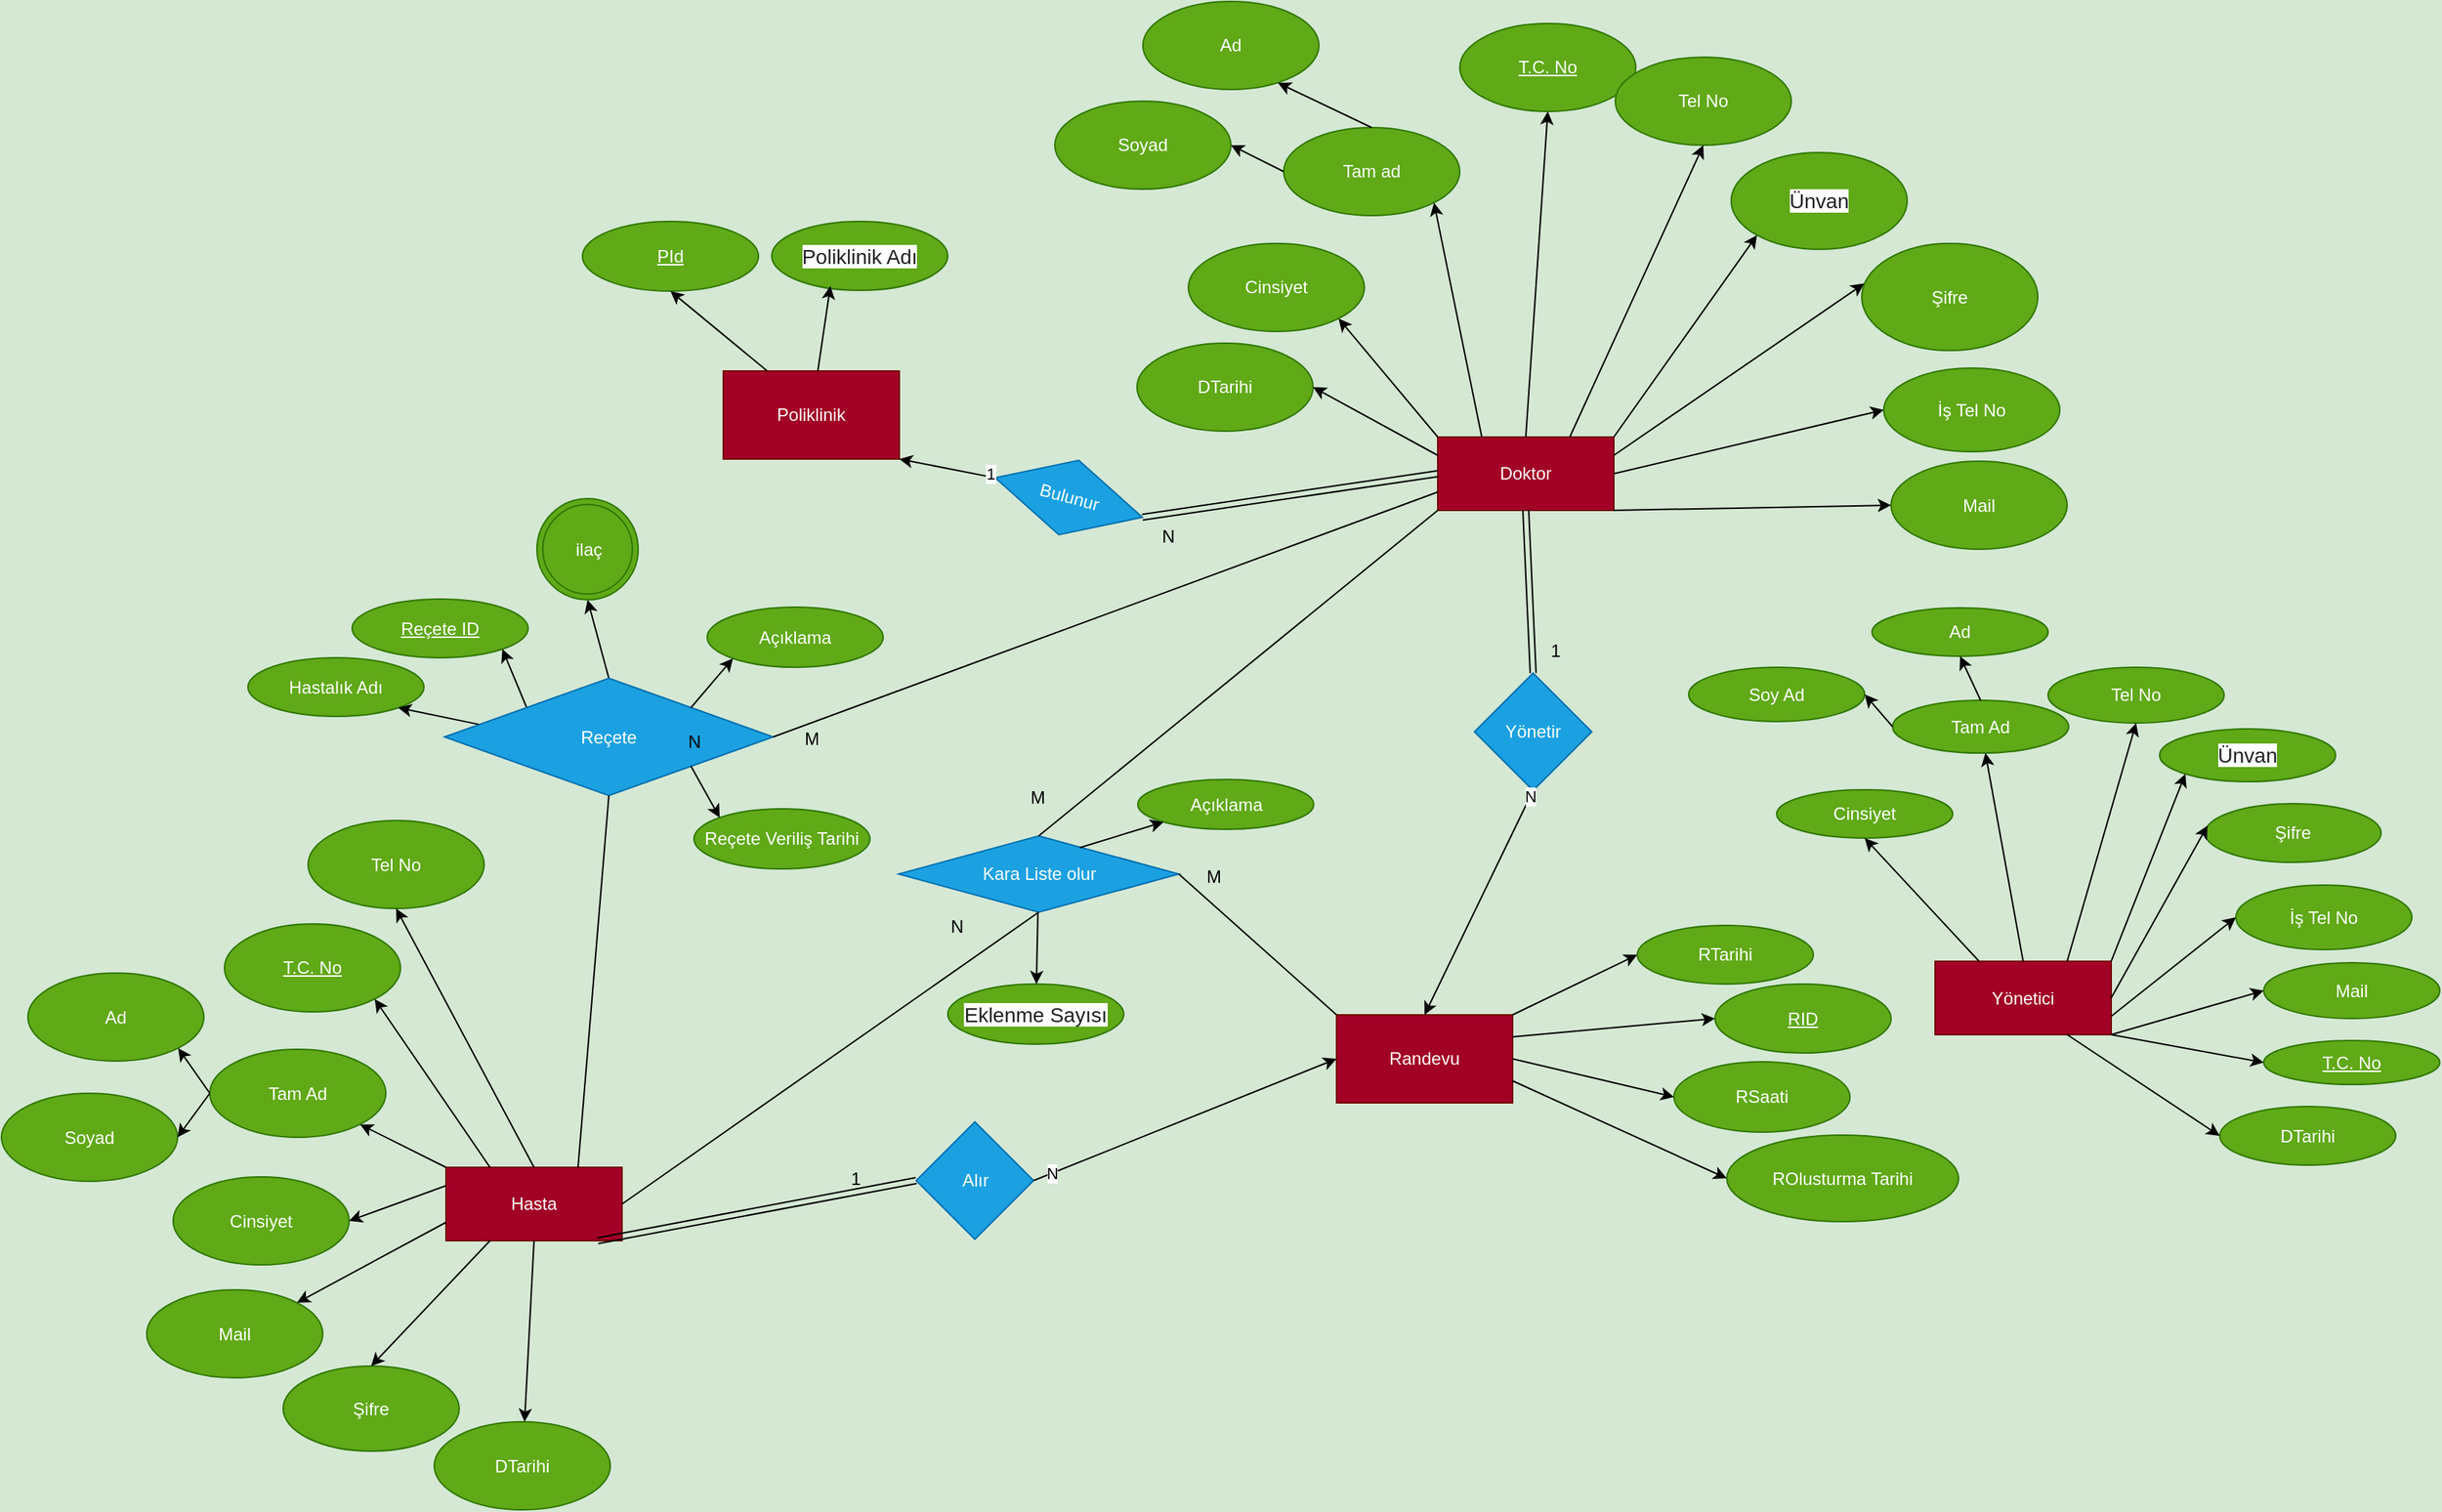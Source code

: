 <mxfile version="18.0.7" type="device"><diagram id="U4xsJYYV_HSaUocWrKOI" name="Page-1"><mxGraphModel dx="3667" dy="2385" grid="0" gridSize="10" guides="1" tooltips="1" connect="1" arrows="1" fold="1" page="1" pageScale="1" pageWidth="827" pageHeight="1169" background="#D5E8D4" math="0" shadow="0"><root><mxCell id="0"/><mxCell id="1" parent="0"/><mxCell id="N-bYq4StDZjQDU5pbpsy-1" value="Hasta" style="rounded=0;whiteSpace=wrap;html=1;fillColor=#a20025;fontColor=#ffffff;strokeColor=#6F0000;rotation=0;" parent="1" vertex="1"><mxGeometry x="49" y="245" width="120" height="50" as="geometry"/></mxCell><mxCell id="N-bYq4StDZjQDU5pbpsy-5" value="&lt;u&gt;T.C. No&lt;/u&gt;" style="ellipse;whiteSpace=wrap;html=1;rounded=0;fillColor=#60a917;fontColor=#ffffff;strokeColor=#2D7600;" parent="1" vertex="1"><mxGeometry x="-102" y="79" width="120" height="60" as="geometry"/></mxCell><mxCell id="N-bYq4StDZjQDU5pbpsy-7" value="Tam Ad" style="ellipse;whiteSpace=wrap;html=1;rounded=0;fillColor=#60a917;fontColor=#ffffff;strokeColor=#2D7600;" parent="1" vertex="1"><mxGeometry x="-112" y="164.5" width="120" height="60" as="geometry"/></mxCell><mxCell id="N-bYq4StDZjQDU5pbpsy-9" value="Soyad" style="ellipse;whiteSpace=wrap;html=1;rounded=0;fillColor=#60a917;fontColor=#ffffff;strokeColor=#2D7600;" parent="1" vertex="1"><mxGeometry x="-254" y="194.5" width="120" height="60" as="geometry"/></mxCell><mxCell id="N-bYq4StDZjQDU5pbpsy-11" value="Ad" style="ellipse;whiteSpace=wrap;html=1;rounded=0;fillColor=#60a917;fontColor=#ffffff;strokeColor=#2D7600;" parent="1" vertex="1"><mxGeometry x="-236" y="112.5" width="120" height="60" as="geometry"/></mxCell><mxCell id="N-bYq4StDZjQDU5pbpsy-14" value="Tel No" style="ellipse;whiteSpace=wrap;html=1;rounded=0;fillColor=#60a917;fontColor=#ffffff;strokeColor=#2D7600;" parent="1" vertex="1"><mxGeometry x="-45" y="8.5" width="120" height="60" as="geometry"/></mxCell><mxCell id="N-bYq4StDZjQDU5pbpsy-16" value="Cinsiyet" style="ellipse;whiteSpace=wrap;html=1;rounded=0;fillColor=#60a917;fontColor=#ffffff;strokeColor=#2D7600;" parent="1" vertex="1"><mxGeometry x="-137" y="251.5" width="120" height="60" as="geometry"/></mxCell><mxCell id="N-bYq4StDZjQDU5pbpsy-18" value="Mail" style="ellipse;whiteSpace=wrap;html=1;rounded=0;fillColor=#60a917;fontColor=#ffffff;strokeColor=#2D7600;" parent="1" vertex="1"><mxGeometry x="-155" y="328.5" width="120" height="60" as="geometry"/></mxCell><mxCell id="N-bYq4StDZjQDU5pbpsy-20" value="DTarihi" style="ellipse;whiteSpace=wrap;html=1;rounded=0;fillColor=#60a917;fontColor=#ffffff;strokeColor=#2D7600;" parent="1" vertex="1"><mxGeometry x="41" y="418.5" width="120" height="60" as="geometry"/></mxCell><mxCell id="N-bYq4StDZjQDU5pbpsy-28" value="Doktor" style="rounded=0;whiteSpace=wrap;html=1;fillColor=#a20025;fontColor=#ffffff;strokeColor=#6F0000;" parent="1" vertex="1"><mxGeometry x="725" y="-253" width="120" height="50" as="geometry"/></mxCell><mxCell id="N-bYq4StDZjQDU5pbpsy-29" value="&lt;u&gt;T.C. No&lt;br&gt;&lt;/u&gt;" style="ellipse;whiteSpace=wrap;html=1;rounded=0;fillColor=#60a917;fontColor=#ffffff;strokeColor=#2D7600;" parent="1" vertex="1"><mxGeometry x="740" y="-535" width="120" height="60" as="geometry"/></mxCell><mxCell id="N-bYq4StDZjQDU5pbpsy-32" value="Tam ad" style="ellipse;whiteSpace=wrap;html=1;rounded=0;fillColor=#60a917;fontColor=#ffffff;strokeColor=#2D7600;" parent="1" vertex="1"><mxGeometry x="620" y="-464" width="120" height="60" as="geometry"/></mxCell><mxCell id="N-bYq4StDZjQDU5pbpsy-33" value="Soyad" style="ellipse;whiteSpace=wrap;html=1;rounded=0;fillColor=#60a917;fontColor=#ffffff;strokeColor=#2D7600;" parent="1" vertex="1"><mxGeometry x="464" y="-482" width="120" height="60" as="geometry"/></mxCell><mxCell id="N-bYq4StDZjQDU5pbpsy-34" value="Ad" style="ellipse;whiteSpace=wrap;html=1;rounded=0;fillColor=#60a917;fontColor=#ffffff;strokeColor=#2D7600;" parent="1" vertex="1"><mxGeometry x="524" y="-550" width="120" height="60" as="geometry"/></mxCell><mxCell id="N-bYq4StDZjQDU5pbpsy-35" value="Tel No" style="ellipse;whiteSpace=wrap;html=1;rounded=0;fillColor=#60a917;fontColor=#ffffff;strokeColor=#2D7600;" parent="1" vertex="1"><mxGeometry x="846" y="-512" width="120" height="60" as="geometry"/></mxCell><mxCell id="N-bYq4StDZjQDU5pbpsy-36" value="Cinsiyet" style="ellipse;whiteSpace=wrap;html=1;rounded=0;fillColor=#60a917;fontColor=#ffffff;strokeColor=#2D7600;" parent="1" vertex="1"><mxGeometry x="555" y="-385" width="120" height="60" as="geometry"/></mxCell><mxCell id="N-bYq4StDZjQDU5pbpsy-37" value="Mail" style="ellipse;whiteSpace=wrap;html=1;rounded=0;fillColor=#60a917;fontColor=#ffffff;strokeColor=#2D7600;" parent="1" vertex="1"><mxGeometry x="1034" y="-236.5" width="120" height="60" as="geometry"/></mxCell><mxCell id="N-bYq4StDZjQDU5pbpsy-38" value="DTarihi" style="ellipse;whiteSpace=wrap;html=1;rounded=0;fillColor=#60a917;fontColor=#ffffff;strokeColor=#2D7600;" parent="1" vertex="1"><mxGeometry x="520" y="-317" width="120" height="60" as="geometry"/></mxCell><mxCell id="N-bYq4StDZjQDU5pbpsy-73" value="&lt;font color=&quot;#202124&quot; face=&quot;arial, sans-serif&quot;&gt;&lt;span style=&quot;font-size: 14px ; background-color: rgb(255 , 255 , 255)&quot;&gt;Ünvan&lt;/span&gt;&lt;/font&gt;" style="ellipse;whiteSpace=wrap;html=1;fillColor=#60a917;fontColor=#ffffff;strokeColor=#2D7600;" parent="1" vertex="1"><mxGeometry x="925" y="-447" width="120" height="66" as="geometry"/></mxCell><mxCell id="N-bYq4StDZjQDU5pbpsy-74" value="" style="endArrow=classic;html=1;rounded=0;exitX=1;exitY=0;exitDx=0;exitDy=0;entryX=0;entryY=1;entryDx=0;entryDy=0;" parent="1" source="N-bYq4StDZjQDU5pbpsy-28" target="N-bYq4StDZjQDU5pbpsy-73" edge="1"><mxGeometry width="50" height="50" relative="1" as="geometry"><mxPoint x="544" y="-167" as="sourcePoint"/><mxPoint x="594" y="-217" as="targetPoint"/></mxGeometry></mxCell><mxCell id="N-bYq4StDZjQDU5pbpsy-75" value="Şifre" style="ellipse;whiteSpace=wrap;html=1;fillColor=#60a917;fontColor=#ffffff;strokeColor=#2D7600;" parent="1" vertex="1"><mxGeometry x="-62" y="380.5" width="120" height="58" as="geometry"/></mxCell><mxCell id="N-bYq4StDZjQDU5pbpsy-77" value="Şifre" style="ellipse;whiteSpace=wrap;html=1;fillColor=#60a917;fontColor=#ffffff;strokeColor=#2D7600;" parent="1" vertex="1"><mxGeometry x="1014" y="-385" width="120" height="73" as="geometry"/></mxCell><mxCell id="N-bYq4StDZjQDU5pbpsy-78" value="" style="endArrow=classic;html=1;rounded=0;exitX=1;exitY=0.25;exitDx=0;exitDy=0;entryX=0.014;entryY=0.374;entryDx=0;entryDy=0;entryPerimeter=0;" parent="1" source="N-bYq4StDZjQDU5pbpsy-28" target="N-bYq4StDZjQDU5pbpsy-77" edge="1"><mxGeometry width="50" height="50" relative="1" as="geometry"><mxPoint x="321" y="-25" as="sourcePoint"/><mxPoint x="371" y="-75" as="targetPoint"/></mxGeometry></mxCell><mxCell id="N-bYq4StDZjQDU5pbpsy-106" value="Yönetici" style="rounded=0;whiteSpace=wrap;html=1;fillColor=#a20025;fontColor=#ffffff;strokeColor=#6F0000;" parent="1" vertex="1"><mxGeometry x="1064" y="104.5" width="120" height="50" as="geometry"/></mxCell><mxCell id="N-bYq4StDZjQDU5pbpsy-107" value="&lt;u&gt;T.C. No&lt;/u&gt;" style="ellipse;whiteSpace=wrap;html=1;rounded=0;fillColor=#60a917;fontColor=#ffffff;strokeColor=#2D7600;" parent="1" vertex="1"><mxGeometry x="1288" y="158.5" width="120" height="30" as="geometry"/></mxCell><mxCell id="N-bYq4StDZjQDU5pbpsy-110" value="Tam Ad" style="ellipse;whiteSpace=wrap;html=1;rounded=0;fillColor=#60a917;fontColor=#ffffff;strokeColor=#2D7600;" parent="1" vertex="1"><mxGeometry x="1035" y="-73.5" width="120" height="36" as="geometry"/></mxCell><mxCell id="N-bYq4StDZjQDU5pbpsy-111" value="Soy Ad" style="ellipse;whiteSpace=wrap;html=1;rounded=0;fillColor=#60a917;fontColor=#ffffff;strokeColor=#2D7600;" parent="1" vertex="1"><mxGeometry x="896" y="-96" width="120" height="37" as="geometry"/></mxCell><mxCell id="N-bYq4StDZjQDU5pbpsy-112" value="Ad" style="ellipse;whiteSpace=wrap;html=1;rounded=0;fillColor=#60a917;fontColor=#ffffff;strokeColor=#2D7600;" parent="1" vertex="1"><mxGeometry x="1021" y="-136.5" width="120" height="33" as="geometry"/></mxCell><mxCell id="N-bYq4StDZjQDU5pbpsy-113" value="Tel No" style="ellipse;whiteSpace=wrap;html=1;rounded=0;fillColor=#60a917;fontColor=#ffffff;strokeColor=#2D7600;" parent="1" vertex="1"><mxGeometry x="1141" y="-96" width="120" height="38" as="geometry"/></mxCell><mxCell id="N-bYq4StDZjQDU5pbpsy-114" value="Cinsiyet" style="ellipse;whiteSpace=wrap;html=1;rounded=0;fillColor=#60a917;fontColor=#ffffff;strokeColor=#2D7600;" parent="1" vertex="1"><mxGeometry x="956" y="-12.5" width="120" height="33" as="geometry"/></mxCell><mxCell id="N-bYq4StDZjQDU5pbpsy-115" value="Mail" style="ellipse;whiteSpace=wrap;html=1;rounded=0;fillColor=#60a917;fontColor=#ffffff;strokeColor=#2D7600;" parent="1" vertex="1"><mxGeometry x="1288" y="105.5" width="120" height="38" as="geometry"/></mxCell><mxCell id="N-bYq4StDZjQDU5pbpsy-116" value="DTarihi" style="ellipse;whiteSpace=wrap;html=1;rounded=0;fillColor=#60a917;fontColor=#ffffff;strokeColor=#2D7600;" parent="1" vertex="1"><mxGeometry x="1258" y="203.5" width="120" height="40" as="geometry"/></mxCell><mxCell id="N-bYq4StDZjQDU5pbpsy-117" value="&lt;span style=&quot;color: rgb(32 , 33 , 36) ; font-family: &amp;#34;arial&amp;#34; , sans-serif ; font-size: 14px ; background-color: rgb(255 , 255 , 255)&quot;&gt;Ünvan&lt;/span&gt;" style="ellipse;whiteSpace=wrap;html=1;fillColor=#60a917;fontColor=#ffffff;strokeColor=#2D7600;" parent="1" vertex="1"><mxGeometry x="1217" y="-54" width="120" height="36" as="geometry"/></mxCell><mxCell id="N-bYq4StDZjQDU5pbpsy-118" value="" style="endArrow=classic;html=1;rounded=0;exitX=1;exitY=0;exitDx=0;exitDy=0;entryX=0;entryY=1;entryDx=0;entryDy=0;" parent="1" source="N-bYq4StDZjQDU5pbpsy-106" target="N-bYq4StDZjQDU5pbpsy-117" edge="1"><mxGeometry width="50" height="50" relative="1" as="geometry"><mxPoint x="899" y="174.5" as="sourcePoint"/><mxPoint x="949" y="124.5" as="targetPoint"/></mxGeometry></mxCell><mxCell id="N-bYq4StDZjQDU5pbpsy-119" value="Şifre" style="ellipse;whiteSpace=wrap;html=1;fillColor=#60a917;fontColor=#ffffff;strokeColor=#2D7600;" parent="1" vertex="1"><mxGeometry x="1248" y="-3" width="120" height="40" as="geometry"/></mxCell><mxCell id="N-bYq4StDZjQDU5pbpsy-120" value="" style="endArrow=classic;html=1;rounded=0;exitX=1;exitY=0.5;exitDx=0;exitDy=0;entryX=0.014;entryY=0.374;entryDx=0;entryDy=0;entryPerimeter=0;" parent="1" source="N-bYq4StDZjQDU5pbpsy-106" target="N-bYq4StDZjQDU5pbpsy-119" edge="1"><mxGeometry width="50" height="50" relative="1" as="geometry"><mxPoint x="676" y="316.5" as="sourcePoint"/><mxPoint x="726" y="266.5" as="targetPoint"/></mxGeometry></mxCell><mxCell id="N-bYq4StDZjQDU5pbpsy-124" value="İş Tel No" style="ellipse;whiteSpace=wrap;html=1;fillColor=#60a917;fontColor=#ffffff;strokeColor=#2D7600;" parent="1" vertex="1"><mxGeometry x="1269" y="52.5" width="120" height="44" as="geometry"/></mxCell><mxCell id="N-bYq4StDZjQDU5pbpsy-125" value="" style="endArrow=classic;html=1;rounded=0;entryX=0;entryY=0.5;entryDx=0;entryDy=0;exitX=1;exitY=0.75;exitDx=0;exitDy=0;" parent="1" source="N-bYq4StDZjQDU5pbpsy-106" target="N-bYq4StDZjQDU5pbpsy-124" edge="1"><mxGeometry width="50" height="50" relative="1" as="geometry"><mxPoint x="1192" y="138.5" as="sourcePoint"/><mxPoint x="1576" y="198.5" as="targetPoint"/></mxGeometry></mxCell><mxCell id="N-bYq4StDZjQDU5pbpsy-126" value="İş Tel No" style="ellipse;whiteSpace=wrap;html=1;fillColor=#60a917;fontColor=#ffffff;strokeColor=#2D7600;" parent="1" vertex="1"><mxGeometry x="1029" y="-300" width="120" height="57" as="geometry"/></mxCell><mxCell id="N-bYq4StDZjQDU5pbpsy-127" value="" style="endArrow=classic;html=1;rounded=0;exitX=1;exitY=0.5;exitDx=0;exitDy=0;entryX=0;entryY=0.5;entryDx=0;entryDy=0;" parent="1" source="N-bYq4StDZjQDU5pbpsy-28" target="N-bYq4StDZjQDU5pbpsy-126" edge="1"><mxGeometry width="50" height="50" relative="1" as="geometry"><mxPoint x="853" y="-198" as="sourcePoint"/><mxPoint x="1233" y="-138" as="targetPoint"/></mxGeometry></mxCell><mxCell id="N-bYq4StDZjQDU5pbpsy-129" value="&lt;u&gt;Reçete ID&lt;/u&gt;" style="ellipse;whiteSpace=wrap;html=1;rounded=0;fillColor=#60a917;fontColor=#ffffff;strokeColor=#2D7600;" parent="1" vertex="1"><mxGeometry x="-15" y="-142.5" width="120" height="40" as="geometry"/></mxCell><mxCell id="N-bYq4StDZjQDU5pbpsy-131" value="Hastalık Adı" style="ellipse;whiteSpace=wrap;html=1;rounded=0;fillColor=#60a917;fontColor=#ffffff;strokeColor=#2D7600;" parent="1" vertex="1"><mxGeometry x="-86" y="-102.5" width="120" height="40" as="geometry"/></mxCell><mxCell id="N-bYq4StDZjQDU5pbpsy-135" value="Açıklama" style="ellipse;whiteSpace=wrap;html=1;rounded=0;fillColor=#60a917;fontColor=#ffffff;strokeColor=#2D7600;" parent="1" vertex="1"><mxGeometry x="227" y="-137" width="120" height="41" as="geometry"/></mxCell><mxCell id="N-bYq4StDZjQDU5pbpsy-143" value="&lt;span style=&quot;color: rgb(32 , 33 , 36) ; font-family: &amp;#34;arial&amp;#34; , sans-serif ; font-size: 14px ; background-color: rgb(255 , 255 , 255)&quot;&gt;Eklenme Sayısı&lt;/span&gt;" style="ellipse;whiteSpace=wrap;html=1;rounded=0;fillColor=#60a917;fontColor=#ffffff;strokeColor=#2D7600;" parent="1" vertex="1"><mxGeometry x="391" y="120" width="120" height="41" as="geometry"/></mxCell><mxCell id="N-bYq4StDZjQDU5pbpsy-145" value="Açıklama" style="ellipse;whiteSpace=wrap;html=1;rounded=0;fillColor=#60a917;fontColor=#ffffff;strokeColor=#2D7600;" parent="1" vertex="1"><mxGeometry x="520.5" y="-19.5" width="120" height="34" as="geometry"/></mxCell><mxCell id="N-bYq4StDZjQDU5pbpsy-150" value="Poliklinik" style="rounded=0;whiteSpace=wrap;html=1;fillColor=#a20025;fontColor=#ffffff;strokeColor=#6F0000;" parent="1" vertex="1"><mxGeometry x="238" y="-298" width="120" height="60" as="geometry"/></mxCell><mxCell id="N-bYq4StDZjQDU5pbpsy-151" value="&lt;u&gt;PId&lt;/u&gt;" style="ellipse;whiteSpace=wrap;html=1;rounded=0;fillColor=#60a917;fontColor=#ffffff;strokeColor=#2D7600;" parent="1" vertex="1"><mxGeometry x="142" y="-400" width="120" height="47.5" as="geometry"/></mxCell><mxCell id="N-bYq4StDZjQDU5pbpsy-163" value="Randevu" style="rounded=0;whiteSpace=wrap;html=1;fillColor=#a20025;fontColor=#ffffff;strokeColor=#6F0000;" parent="1" vertex="1"><mxGeometry x="656" y="141" width="120" height="60" as="geometry"/></mxCell><mxCell id="N-bYq4StDZjQDU5pbpsy-164" value="&lt;u&gt;RID&lt;/u&gt;" style="ellipse;whiteSpace=wrap;html=1;rounded=0;fillColor=#60a917;fontColor=#ffffff;strokeColor=#2D7600;" parent="1" vertex="1"><mxGeometry x="914" y="120" width="120" height="47" as="geometry"/></mxCell><mxCell id="N-bYq4StDZjQDU5pbpsy-165" value="RTarihi" style="ellipse;whiteSpace=wrap;html=1;rounded=0;fillColor=#60a917;fontColor=#ffffff;strokeColor=#2D7600;" parent="1" vertex="1"><mxGeometry x="861" y="80" width="120" height="40" as="geometry"/></mxCell><mxCell id="N-bYq4StDZjQDU5pbpsy-166" value="ROlusturma Tarihi" style="ellipse;whiteSpace=wrap;html=1;rounded=0;fillColor=#60a917;fontColor=#ffffff;strokeColor=#2D7600;" parent="1" vertex="1"><mxGeometry x="922" y="223" width="158" height="59" as="geometry"/></mxCell><mxCell id="N-bYq4StDZjQDU5pbpsy-167" value="RSaati" style="ellipse;whiteSpace=wrap;html=1;rounded=0;fillColor=#60a917;fontColor=#ffffff;strokeColor=#2D7600;" parent="1" vertex="1"><mxGeometry x="886" y="173" width="120" height="48" as="geometry"/></mxCell><mxCell id="yhBdU53vP43NoqQNK5W7-21" value="Alır" style="rhombus;whiteSpace=wrap;html=1;fontFamily=Helvetica;fillColor=#1ba1e2;fontColor=#ffffff;strokeColor=#006EAF;" parent="1" vertex="1"><mxGeometry x="369.5" y="214" width="80" height="80" as="geometry"/></mxCell><mxCell id="yhBdU53vP43NoqQNK5W7-22" value="" style="endArrow=classic;html=1;rounded=0;fontFamily=Helvetica;exitX=1;exitY=0.5;exitDx=0;exitDy=0;entryX=0;entryY=0.5;entryDx=0;entryDy=0;" parent="1" source="yhBdU53vP43NoqQNK5W7-21" target="N-bYq4StDZjQDU5pbpsy-163" edge="1"><mxGeometry width="50" height="50" relative="1" as="geometry"><mxPoint x="313" y="1157" as="sourcePoint"/><mxPoint x="672" y="1113" as="targetPoint"/><Array as="points"/></mxGeometry></mxCell><mxCell id="2VNc77h_HO4o5CtxfDz0-34" value="N" style="edgeLabel;html=1;align=center;verticalAlign=middle;resizable=0;points=[];" parent="yhBdU53vP43NoqQNK5W7-22" vertex="1" connectable="0"><mxGeometry x="-0.885" relative="1" as="geometry"><mxPoint as="offset"/></mxGeometry></mxCell><mxCell id="yhBdU53vP43NoqQNK5W7-47" value="Yönetir" style="rhombus;whiteSpace=wrap;html=1;rounded=0;sketch=0;fillColor=#1ba1e2;fontColor=#ffffff;strokeColor=#006EAF;" parent="1" vertex="1"><mxGeometry x="750" y="-92" width="80" height="80" as="geometry"/></mxCell><mxCell id="yhBdU53vP43NoqQNK5W7-48" value="" style="endArrow=classic;html=1;rounded=1;sketch=0;curved=0;exitX=0.5;exitY=1;exitDx=0;exitDy=0;entryX=0.5;entryY=0;entryDx=0;entryDy=0;" parent="1" source="yhBdU53vP43NoqQNK5W7-47" target="N-bYq4StDZjQDU5pbpsy-163" edge="1"><mxGeometry width="50" height="50" relative="1" as="geometry"><mxPoint x="680" y="570" as="sourcePoint"/><mxPoint x="1336" y="1402" as="targetPoint"/><Array as="points"/></mxGeometry></mxCell><mxCell id="2VNc77h_HO4o5CtxfDz0-47" value="N" style="edgeLabel;html=1;align=center;verticalAlign=middle;resizable=0;points=[];" parent="yhBdU53vP43NoqQNK5W7-48" vertex="1" connectable="0"><mxGeometry x="-0.949" relative="1" as="geometry"><mxPoint as="offset"/></mxGeometry></mxCell><mxCell id="8f2_bvNsIJKHBU1RSMUt-1" value="" style="endArrow=classic;html=1;rounded=0;exitX=0.75;exitY=0;exitDx=0;exitDy=0;entryX=0.5;entryY=1;entryDx=0;entryDy=0;" parent="1" source="N-bYq4StDZjQDU5pbpsy-28" target="N-bYq4StDZjQDU5pbpsy-35" edge="1"><mxGeometry width="50" height="50" relative="1" as="geometry"><mxPoint x="545" y="-244" as="sourcePoint"/><mxPoint x="595" y="-294" as="targetPoint"/></mxGeometry></mxCell><mxCell id="8f2_bvNsIJKHBU1RSMUt-2" value="" style="endArrow=classic;html=1;rounded=0;entryX=0.5;entryY=1;entryDx=0;entryDy=0;exitX=0.5;exitY=0;exitDx=0;exitDy=0;" parent="1" source="N-bYq4StDZjQDU5pbpsy-28" target="N-bYq4StDZjQDU5pbpsy-29" edge="1"><mxGeometry width="50" height="50" relative="1" as="geometry"><mxPoint x="545" y="-244" as="sourcePoint"/><mxPoint x="595" y="-294" as="targetPoint"/></mxGeometry></mxCell><mxCell id="8f2_bvNsIJKHBU1RSMUt-3" value="" style="endArrow=classic;html=1;rounded=0;entryX=1;entryY=1;entryDx=0;entryDy=0;exitX=0.25;exitY=0;exitDx=0;exitDy=0;" parent="1" source="N-bYq4StDZjQDU5pbpsy-28" target="N-bYq4StDZjQDU5pbpsy-32" edge="1"><mxGeometry width="50" height="50" relative="1" as="geometry"><mxPoint x="545" y="-244" as="sourcePoint"/><mxPoint x="595" y="-294" as="targetPoint"/></mxGeometry></mxCell><mxCell id="8f2_bvNsIJKHBU1RSMUt-4" value="" style="endArrow=classic;html=1;rounded=0;entryX=0.767;entryY=0.925;entryDx=0;entryDy=0;entryPerimeter=0;exitX=0.5;exitY=0;exitDx=0;exitDy=0;" parent="1" source="N-bYq4StDZjQDU5pbpsy-32" target="N-bYq4StDZjQDU5pbpsy-34" edge="1"><mxGeometry width="50" height="50" relative="1" as="geometry"><mxPoint x="545" y="-244" as="sourcePoint"/><mxPoint x="595" y="-294" as="targetPoint"/></mxGeometry></mxCell><mxCell id="8f2_bvNsIJKHBU1RSMUt-5" value="" style="endArrow=classic;html=1;rounded=0;entryX=1;entryY=0.5;entryDx=0;entryDy=0;exitX=0;exitY=0.5;exitDx=0;exitDy=0;" parent="1" source="N-bYq4StDZjQDU5pbpsy-32" target="N-bYq4StDZjQDU5pbpsy-33" edge="1"><mxGeometry width="50" height="50" relative="1" as="geometry"><mxPoint x="545" y="-244" as="sourcePoint"/><mxPoint x="595" y="-294" as="targetPoint"/></mxGeometry></mxCell><mxCell id="8f2_bvNsIJKHBU1RSMUt-6" value="" style="endArrow=classic;html=1;rounded=0;entryX=0;entryY=0.5;entryDx=0;entryDy=0;exitX=1;exitY=1;exitDx=0;exitDy=0;" parent="1" source="N-bYq4StDZjQDU5pbpsy-28" target="N-bYq4StDZjQDU5pbpsy-37" edge="1"><mxGeometry width="50" height="50" relative="1" as="geometry"><mxPoint x="545" y="-169" as="sourcePoint"/><mxPoint x="595" y="-219" as="targetPoint"/></mxGeometry></mxCell><mxCell id="8f2_bvNsIJKHBU1RSMUt-7" value="" style="endArrow=classic;html=1;rounded=0;entryX=1;entryY=1;entryDx=0;entryDy=0;exitX=0;exitY=0;exitDx=0;exitDy=0;" parent="1" source="N-bYq4StDZjQDU5pbpsy-28" target="N-bYq4StDZjQDU5pbpsy-36" edge="1"><mxGeometry width="50" height="50" relative="1" as="geometry"><mxPoint x="545" y="-315" as="sourcePoint"/><mxPoint x="595" y="-365" as="targetPoint"/></mxGeometry></mxCell><mxCell id="8f2_bvNsIJKHBU1RSMUt-8" value="" style="endArrow=classic;html=1;rounded=0;entryX=1;entryY=0.5;entryDx=0;entryDy=0;exitX=0;exitY=0.25;exitDx=0;exitDy=0;" parent="1" source="N-bYq4StDZjQDU5pbpsy-28" target="N-bYq4StDZjQDU5pbpsy-38" edge="1"><mxGeometry width="50" height="50" relative="1" as="geometry"><mxPoint x="545" y="-69" as="sourcePoint"/><mxPoint x="595" y="-119" as="targetPoint"/></mxGeometry></mxCell><mxCell id="8f2_bvNsIJKHBU1RSMUt-9" value="" style="endArrow=classic;html=1;rounded=0;entryX=0.5;entryY=0;entryDx=0;entryDy=0;exitX=0.25;exitY=1;exitDx=0;exitDy=0;" parent="1" source="N-bYq4StDZjQDU5pbpsy-1" target="N-bYq4StDZjQDU5pbpsy-75" edge="1"><mxGeometry width="50" height="50" relative="1" as="geometry"><mxPoint x="851" y="530.5" as="sourcePoint"/><mxPoint x="901" y="480.5" as="targetPoint"/></mxGeometry></mxCell><mxCell id="8f2_bvNsIJKHBU1RSMUt-10" value="" style="endArrow=classic;html=1;rounded=0;entryX=0.5;entryY=1;entryDx=0;entryDy=0;exitX=0.5;exitY=0;exitDx=0;exitDy=0;" parent="1" source="N-bYq4StDZjQDU5pbpsy-1" target="N-bYq4StDZjQDU5pbpsy-14" edge="1"><mxGeometry width="50" height="50" relative="1" as="geometry"><mxPoint x="851" y="530.5" as="sourcePoint"/><mxPoint x="901" y="480.5" as="targetPoint"/></mxGeometry></mxCell><mxCell id="8f2_bvNsIJKHBU1RSMUt-11" value="" style="endArrow=classic;html=1;rounded=0;entryX=1;entryY=1;entryDx=0;entryDy=0;exitX=0.25;exitY=0;exitDx=0;exitDy=0;" parent="1" source="N-bYq4StDZjQDU5pbpsy-1" target="N-bYq4StDZjQDU5pbpsy-5" edge="1"><mxGeometry width="50" height="50" relative="1" as="geometry"><mxPoint x="851" y="530.5" as="sourcePoint"/><mxPoint x="901" y="480.5" as="targetPoint"/></mxGeometry></mxCell><mxCell id="8f2_bvNsIJKHBU1RSMUt-12" value="" style="endArrow=classic;html=1;rounded=0;entryX=1;entryY=1;entryDx=0;entryDy=0;exitX=0;exitY=0;exitDx=0;exitDy=0;" parent="1" source="N-bYq4StDZjQDU5pbpsy-1" target="N-bYq4StDZjQDU5pbpsy-7" edge="1"><mxGeometry width="50" height="50" relative="1" as="geometry"><mxPoint x="851" y="530.5" as="sourcePoint"/><mxPoint x="901" y="480.5" as="targetPoint"/></mxGeometry></mxCell><mxCell id="8f2_bvNsIJKHBU1RSMUt-13" value="" style="endArrow=classic;html=1;rounded=0;entryX=1;entryY=1;entryDx=0;entryDy=0;exitX=0;exitY=0.5;exitDx=0;exitDy=0;" parent="1" source="N-bYq4StDZjQDU5pbpsy-7" target="N-bYq4StDZjQDU5pbpsy-11" edge="1"><mxGeometry width="50" height="50" relative="1" as="geometry"><mxPoint x="851" y="530.5" as="sourcePoint"/><mxPoint x="901" y="480.5" as="targetPoint"/></mxGeometry></mxCell><mxCell id="8f2_bvNsIJKHBU1RSMUt-14" value="" style="endArrow=classic;html=1;rounded=0;entryX=1;entryY=0.5;entryDx=0;entryDy=0;exitX=0;exitY=0.5;exitDx=0;exitDy=0;" parent="1" source="N-bYq4StDZjQDU5pbpsy-7" target="N-bYq4StDZjQDU5pbpsy-9" edge="1"><mxGeometry width="50" height="50" relative="1" as="geometry"><mxPoint x="851" y="530.5" as="sourcePoint"/><mxPoint x="901" y="480.5" as="targetPoint"/></mxGeometry></mxCell><mxCell id="8f2_bvNsIJKHBU1RSMUt-15" value="" style="endArrow=classic;html=1;rounded=0;entryX=1;entryY=0.5;entryDx=0;entryDy=0;exitX=0;exitY=0.25;exitDx=0;exitDy=0;" parent="1" source="N-bYq4StDZjQDU5pbpsy-1" target="N-bYq4StDZjQDU5pbpsy-16" edge="1"><mxGeometry width="50" height="50" relative="1" as="geometry"><mxPoint x="851" y="469.5" as="sourcePoint"/><mxPoint x="901" y="419.5" as="targetPoint"/></mxGeometry></mxCell><mxCell id="8f2_bvNsIJKHBU1RSMUt-16" value="" style="endArrow=classic;html=1;rounded=0;exitX=0.5;exitY=1;exitDx=0;exitDy=0;" parent="1" source="N-bYq4StDZjQDU5pbpsy-1" target="N-bYq4StDZjQDU5pbpsy-20" edge="1"><mxGeometry width="50" height="50" relative="1" as="geometry"><mxPoint x="851" y="469.5" as="sourcePoint"/><mxPoint x="901" y="419.5" as="targetPoint"/></mxGeometry></mxCell><mxCell id="8f2_bvNsIJKHBU1RSMUt-18" value="" style="endArrow=classic;html=1;rounded=0;entryX=1;entryY=0;entryDx=0;entryDy=0;exitX=0;exitY=0.75;exitDx=0;exitDy=0;" parent="1" source="N-bYq4StDZjQDU5pbpsy-1" target="N-bYq4StDZjQDU5pbpsy-18" edge="1"><mxGeometry width="50" height="50" relative="1" as="geometry"><mxPoint x="851" y="469.5" as="sourcePoint"/><mxPoint x="901" y="419.5" as="targetPoint"/></mxGeometry></mxCell><mxCell id="8f2_bvNsIJKHBU1RSMUt-19" value="" style="endArrow=classic;html=1;rounded=0;entryX=0;entryY=0.5;entryDx=0;entryDy=0;exitX=1;exitY=1;exitDx=0;exitDy=0;" parent="1" source="N-bYq4StDZjQDU5pbpsy-106" target="N-bYq4StDZjQDU5pbpsy-115" edge="1"><mxGeometry width="50" height="50" relative="1" as="geometry"><mxPoint x="493" y="47.5" as="sourcePoint"/><mxPoint x="543" y="-2.5" as="targetPoint"/></mxGeometry></mxCell><mxCell id="8f2_bvNsIJKHBU1RSMUt-20" value="" style="endArrow=classic;html=1;rounded=0;entryX=0.5;entryY=1;entryDx=0;entryDy=0;exitX=0.75;exitY=0;exitDx=0;exitDy=0;" parent="1" source="N-bYq4StDZjQDU5pbpsy-106" target="N-bYq4StDZjQDU5pbpsy-113" edge="1"><mxGeometry width="50" height="50" relative="1" as="geometry"><mxPoint x="493" y="108.5" as="sourcePoint"/><mxPoint x="543" y="58.5" as="targetPoint"/></mxGeometry></mxCell><mxCell id="8f2_bvNsIJKHBU1RSMUt-21" value="" style="endArrow=classic;html=1;rounded=0;entryX=0;entryY=0.5;entryDx=0;entryDy=0;exitX=1;exitY=1;exitDx=0;exitDy=0;" parent="1" source="N-bYq4StDZjQDU5pbpsy-106" target="N-bYq4StDZjQDU5pbpsy-107" edge="1"><mxGeometry width="50" height="50" relative="1" as="geometry"><mxPoint x="493" y="108.5" as="sourcePoint"/><mxPoint x="543" y="58.5" as="targetPoint"/></mxGeometry></mxCell><mxCell id="8f2_bvNsIJKHBU1RSMUt-22" value="" style="endArrow=classic;html=1;rounded=0;entryX=0;entryY=0.5;entryDx=0;entryDy=0;exitX=0.75;exitY=1;exitDx=0;exitDy=0;" parent="1" source="N-bYq4StDZjQDU5pbpsy-106" target="N-bYq4StDZjQDU5pbpsy-116" edge="1"><mxGeometry width="50" height="50" relative="1" as="geometry"><mxPoint x="493" y="108.5" as="sourcePoint"/><mxPoint x="543" y="58.5" as="targetPoint"/></mxGeometry></mxCell><mxCell id="8f2_bvNsIJKHBU1RSMUt-24" value="" style="endArrow=classic;html=1;rounded=0;exitX=0.5;exitY=0;exitDx=0;exitDy=0;" parent="1" source="N-bYq4StDZjQDU5pbpsy-106" target="N-bYq4StDZjQDU5pbpsy-110" edge="1"><mxGeometry width="50" height="50" relative="1" as="geometry"><mxPoint x="493" y="101.5" as="sourcePoint"/><mxPoint x="543" y="51.5" as="targetPoint"/></mxGeometry></mxCell><mxCell id="8f2_bvNsIJKHBU1RSMUt-28" value="" style="endArrow=classic;html=1;rounded=0;entryX=0.5;entryY=1;entryDx=0;entryDy=0;exitX=0.5;exitY=0;exitDx=0;exitDy=0;" parent="1" source="N-bYq4StDZjQDU5pbpsy-110" target="N-bYq4StDZjQDU5pbpsy-112" edge="1"><mxGeometry width="50" height="50" relative="1" as="geometry"><mxPoint x="493" y="101.5" as="sourcePoint"/><mxPoint x="543" y="51.5" as="targetPoint"/></mxGeometry></mxCell><mxCell id="8f2_bvNsIJKHBU1RSMUt-29" value="" style="endArrow=classic;html=1;rounded=0;entryX=1;entryY=0.5;entryDx=0;entryDy=0;exitX=0;exitY=0.5;exitDx=0;exitDy=0;" parent="1" source="N-bYq4StDZjQDU5pbpsy-110" target="N-bYq4StDZjQDU5pbpsy-111" edge="1"><mxGeometry width="50" height="50" relative="1" as="geometry"><mxPoint x="493" y="101.5" as="sourcePoint"/><mxPoint x="543" y="51.5" as="targetPoint"/></mxGeometry></mxCell><mxCell id="8f2_bvNsIJKHBU1RSMUt-30" value="" style="endArrow=classic;html=1;rounded=0;entryX=0.5;entryY=1;entryDx=0;entryDy=0;exitX=0.25;exitY=0;exitDx=0;exitDy=0;" parent="1" source="N-bYq4StDZjQDU5pbpsy-106" target="N-bYq4StDZjQDU5pbpsy-114" edge="1"><mxGeometry width="50" height="50" relative="1" as="geometry"><mxPoint x="493" y="101.5" as="sourcePoint"/><mxPoint x="543" y="51.5" as="targetPoint"/></mxGeometry></mxCell><mxCell id="2VNc77h_HO4o5CtxfDz0-2" value="" style="endArrow=classic;html=1;rounded=0;entryX=0;entryY=0.5;entryDx=0;entryDy=0;exitX=1;exitY=0;exitDx=0;exitDy=0;" parent="1" source="N-bYq4StDZjQDU5pbpsy-163" target="N-bYq4StDZjQDU5pbpsy-165" edge="1"><mxGeometry width="50" height="50" relative="1" as="geometry"><mxPoint x="407" y="137" as="sourcePoint"/><mxPoint x="457" y="87" as="targetPoint"/></mxGeometry></mxCell><mxCell id="2VNc77h_HO4o5CtxfDz0-4" value="" style="endArrow=classic;html=1;rounded=0;entryX=0;entryY=0.5;entryDx=0;entryDy=0;exitX=1;exitY=0.25;exitDx=0;exitDy=0;" parent="1" source="N-bYq4StDZjQDU5pbpsy-163" target="N-bYq4StDZjQDU5pbpsy-164" edge="1"><mxGeometry width="50" height="50" relative="1" as="geometry"><mxPoint x="407" y="137" as="sourcePoint"/><mxPoint x="457" y="87" as="targetPoint"/></mxGeometry></mxCell><mxCell id="2VNc77h_HO4o5CtxfDz0-5" value="" style="endArrow=classic;html=1;rounded=0;entryX=0;entryY=0.5;entryDx=0;entryDy=0;exitX=1;exitY=0.5;exitDx=0;exitDy=0;" parent="1" source="N-bYq4StDZjQDU5pbpsy-163" target="N-bYq4StDZjQDU5pbpsy-167" edge="1"><mxGeometry width="50" height="50" relative="1" as="geometry"><mxPoint x="407" y="137" as="sourcePoint"/><mxPoint x="457" y="87" as="targetPoint"/></mxGeometry></mxCell><mxCell id="2VNc77h_HO4o5CtxfDz0-6" value="" style="endArrow=classic;html=1;rounded=0;entryX=0;entryY=0.5;entryDx=0;entryDy=0;exitX=1;exitY=0.75;exitDx=0;exitDy=0;" parent="1" source="N-bYq4StDZjQDU5pbpsy-163" target="N-bYq4StDZjQDU5pbpsy-166" edge="1"><mxGeometry width="50" height="50" relative="1" as="geometry"><mxPoint x="407" y="137" as="sourcePoint"/><mxPoint x="457" y="87" as="targetPoint"/></mxGeometry></mxCell><mxCell id="2VNc77h_HO4o5CtxfDz0-18" value="" style="endArrow=classic;html=1;rounded=0;entryX=0.5;entryY=1;entryDx=0;entryDy=0;exitX=0.5;exitY=0;exitDx=0;exitDy=0;" parent="1" source="IhJoMmHkcP3IGI0_0u4n-12" target="IhJoMmHkcP3IGI0_0u4n-18" edge="1"><mxGeometry width="50" height="50" relative="1" as="geometry"><mxPoint x="294" y="-168.5" as="sourcePoint"/><mxPoint x="172" y="-122.5" as="targetPoint"/></mxGeometry></mxCell><mxCell id="2VNc77h_HO4o5CtxfDz0-19" value="" style="endArrow=classic;html=1;rounded=0;entryX=1;entryY=1;entryDx=0;entryDy=0;exitX=0;exitY=0;exitDx=0;exitDy=0;" parent="1" source="IhJoMmHkcP3IGI0_0u4n-12" target="N-bYq4StDZjQDU5pbpsy-129" edge="1"><mxGeometry width="50" height="50" relative="1" as="geometry"><mxPoint x="109" y="-82.5" as="sourcePoint"/><mxPoint x="825" y="103.5" as="targetPoint"/></mxGeometry></mxCell><mxCell id="2VNc77h_HO4o5CtxfDz0-23" value="" style="endArrow=classic;html=1;rounded=0;entryX=0.5;entryY=1;entryDx=0;entryDy=0;exitX=0.25;exitY=0;exitDx=0;exitDy=0;" parent="1" source="N-bYq4StDZjQDU5pbpsy-150" target="N-bYq4StDZjQDU5pbpsy-151" edge="1"><mxGeometry width="50" height="50" relative="1" as="geometry"><mxPoint x="906" y="-360" as="sourcePoint"/><mxPoint x="956" y="-410" as="targetPoint"/></mxGeometry></mxCell><mxCell id="2VNc77h_HO4o5CtxfDz0-48" value="" style="shape=link;html=1;rounded=0;entryX=0.5;entryY=1;entryDx=0;entryDy=0;exitX=0.5;exitY=0;exitDx=0;exitDy=0;" parent="1" source="yhBdU53vP43NoqQNK5W7-47" target="N-bYq4StDZjQDU5pbpsy-28" edge="1"><mxGeometry width="100" relative="1" as="geometry"><mxPoint x="697" y="-115" as="sourcePoint"/><mxPoint x="797" y="-115" as="targetPoint"/></mxGeometry></mxCell><mxCell id="2VNc77h_HO4o5CtxfDz0-49" value="1" style="text;html=1;align=center;verticalAlign=middle;resizable=0;points=[];autosize=1;strokeColor=none;fillColor=none;" parent="1" vertex="1"><mxGeometry x="797" y="-116" width="16" height="18" as="geometry"/></mxCell><mxCell id="2VNc77h_HO4o5CtxfDz0-57" value="" style="shape=link;html=1;rounded=0;exitX=0.862;exitY=1.001;exitDx=0;exitDy=0;exitPerimeter=0;entryX=0;entryY=0.5;entryDx=0;entryDy=0;" parent="1" source="N-bYq4StDZjQDU5pbpsy-1" target="yhBdU53vP43NoqQNK5W7-21" edge="1"><mxGeometry width="100" relative="1" as="geometry"><mxPoint x="464" y="278" as="sourcePoint"/><mxPoint x="564" y="278" as="targetPoint"/></mxGeometry></mxCell><mxCell id="2VNc77h_HO4o5CtxfDz0-58" value="1" style="text;html=1;align=center;verticalAlign=middle;resizable=0;points=[];autosize=1;strokeColor=none;fillColor=none;" parent="1" vertex="1"><mxGeometry x="319.5" y="243.5" width="16" height="18" as="geometry"/></mxCell><mxCell id="-8Dsz3QG55_MAmBdt1DO-3" value="Bulunur" style="rhombus;whiteSpace=wrap;html=1;fillColor=#1ba1e2;strokeColor=#006EAF;fontColor=#ffffff;rotation=15;" parent="1" vertex="1"><mxGeometry x="421.57" y="-238" width="103.87" height="52.5" as="geometry"/></mxCell><mxCell id="-8Dsz3QG55_MAmBdt1DO-4" value="" style="shape=link;html=1;rounded=0;entryX=1;entryY=0.5;entryDx=0;entryDy=0;exitX=0;exitY=0.5;exitDx=0;exitDy=0;" parent="1" source="N-bYq4StDZjQDU5pbpsy-28" target="-8Dsz3QG55_MAmBdt1DO-3" edge="1"><mxGeometry width="100" relative="1" as="geometry"><mxPoint x="365" y="161" as="sourcePoint"/><mxPoint x="465" y="161" as="targetPoint"/></mxGeometry></mxCell><mxCell id="-8Dsz3QG55_MAmBdt1DO-5" value="" style="endArrow=classic;html=1;rounded=0;entryX=1;entryY=1;entryDx=0;entryDy=0;exitX=0;exitY=0.5;exitDx=0;exitDy=0;" parent="1" source="-8Dsz3QG55_MAmBdt1DO-3" target="N-bYq4StDZjQDU5pbpsy-150" edge="1"><mxGeometry width="50" height="50" relative="1" as="geometry"><mxPoint x="459" y="531" as="sourcePoint"/><mxPoint x="509" y="481" as="targetPoint"/></mxGeometry></mxCell><mxCell id="-8Dsz3QG55_MAmBdt1DO-6" value="1" style="edgeLabel;html=1;align=center;verticalAlign=middle;resizable=0;points=[];" parent="-8Dsz3QG55_MAmBdt1DO-5" vertex="1" connectable="0"><mxGeometry x="-0.883" y="-3" relative="1" as="geometry"><mxPoint y="1" as="offset"/></mxGeometry></mxCell><mxCell id="IhJoMmHkcP3IGI0_0u4n-1" value="Kara Liste olur" style="rhombus;whiteSpace=wrap;html=1;fillColor=#1ba1e2;fontColor=#ffffff;strokeColor=#006EAF;" parent="1" vertex="1"><mxGeometry x="357.5" y="19" width="191" height="52" as="geometry"/></mxCell><mxCell id="IhJoMmHkcP3IGI0_0u4n-2" value="&lt;span style=&quot;color: rgb(32 , 33 , 36) ; font-family: &amp;#34;arial&amp;#34; , sans-serif ; font-size: 14px ; background-color: rgb(255 , 255 , 255)&quot;&gt;Poliklinik Adı&lt;/span&gt;" style="ellipse;whiteSpace=wrap;html=1;rounded=0;fillColor=#60a917;fontColor=#ffffff;strokeColor=#2D7600;" parent="1" vertex="1"><mxGeometry x="271" y="-400" width="120" height="47" as="geometry"/></mxCell><mxCell id="IhJoMmHkcP3IGI0_0u4n-3" value="" style="endArrow=classic;html=1;rounded=0;" parent="1" source="N-bYq4StDZjQDU5pbpsy-150" edge="1"><mxGeometry width="50" height="50" relative="1" as="geometry"><mxPoint x="741" y="-361" as="sourcePoint"/><mxPoint x="311" y="-356" as="targetPoint"/></mxGeometry></mxCell><mxCell id="IhJoMmHkcP3IGI0_0u4n-5" value="" style="endArrow=none;html=1;rounded=0;entryX=0;entryY=1;entryDx=0;entryDy=0;exitX=0.5;exitY=0;exitDx=0;exitDy=0;" parent="1" source="IhJoMmHkcP3IGI0_0u4n-1" target="N-bYq4StDZjQDU5pbpsy-28" edge="1"><mxGeometry width="50" height="50" relative="1" as="geometry"><mxPoint x="477" y="-74" as="sourcePoint"/><mxPoint x="712" y="-216" as="targetPoint"/></mxGeometry></mxCell><mxCell id="IhJoMmHkcP3IGI0_0u4n-6" value="" style="endArrow=none;html=1;rounded=0;exitX=1;exitY=0.5;exitDx=0;exitDy=0;entryX=0.5;entryY=1;entryDx=0;entryDy=0;" parent="1" source="N-bYq4StDZjQDU5pbpsy-1" target="IhJoMmHkcP3IGI0_0u4n-1" edge="1"><mxGeometry width="50" height="50" relative="1" as="geometry"><mxPoint x="477" y="-74" as="sourcePoint"/><mxPoint x="527" y="-124" as="targetPoint"/></mxGeometry></mxCell><mxCell id="IhJoMmHkcP3IGI0_0u4n-9" value="" style="endArrow=classic;html=1;rounded=0;entryX=0;entryY=1;entryDx=0;entryDy=0;" parent="1" target="N-bYq4StDZjQDU5pbpsy-145" edge="1"><mxGeometry width="50" height="50" relative="1" as="geometry"><mxPoint x="481" y="27" as="sourcePoint"/><mxPoint x="631.5" y="137" as="targetPoint"/></mxGeometry></mxCell><mxCell id="IhJoMmHkcP3IGI0_0u4n-10" value="" style="endArrow=classic;html=1;rounded=0;" parent="1" source="IhJoMmHkcP3IGI0_0u4n-1" target="N-bYq4StDZjQDU5pbpsy-143" edge="1"><mxGeometry width="50" height="50" relative="1" as="geometry"><mxPoint x="581.5" y="187" as="sourcePoint"/><mxPoint x="631.5" y="137" as="targetPoint"/></mxGeometry></mxCell><mxCell id="IhJoMmHkcP3IGI0_0u4n-11" value="" style="endArrow=none;html=1;rounded=0;exitX=0;exitY=0;exitDx=0;exitDy=0;entryX=1;entryY=0.5;entryDx=0;entryDy=0;" parent="1" source="N-bYq4StDZjQDU5pbpsy-163" target="IhJoMmHkcP3IGI0_0u4n-1" edge="1"><mxGeometry width="50" height="50" relative="1" as="geometry"><mxPoint x="477" y="282" as="sourcePoint"/><mxPoint x="527" y="232" as="targetPoint"/></mxGeometry></mxCell><mxCell id="IhJoMmHkcP3IGI0_0u4n-12" value="Reçete" style="rhombus;whiteSpace=wrap;html=1;fillColor=#1ba1e2;fontColor=#ffffff;strokeColor=#006EAF;" parent="1" vertex="1"><mxGeometry x="48" y="-88.5" width="224" height="80" as="geometry"/></mxCell><mxCell id="IhJoMmHkcP3IGI0_0u4n-13" value="" style="endArrow=none;html=1;rounded=0;exitX=0.75;exitY=0;exitDx=0;exitDy=0;entryX=0.5;entryY=1;entryDx=0;entryDy=0;" parent="1" source="N-bYq4StDZjQDU5pbpsy-1" target="IhJoMmHkcP3IGI0_0u4n-12" edge="1"><mxGeometry width="50" height="50" relative="1" as="geometry"><mxPoint x="265" y="159" as="sourcePoint"/><mxPoint x="315" y="109" as="targetPoint"/></mxGeometry></mxCell><mxCell id="IhJoMmHkcP3IGI0_0u4n-14" value="" style="endArrow=none;html=1;rounded=0;entryX=0;entryY=0.75;entryDx=0;entryDy=0;exitX=1;exitY=0.5;exitDx=0;exitDy=0;" parent="1" source="IhJoMmHkcP3IGI0_0u4n-12" target="N-bYq4StDZjQDU5pbpsy-28" edge="1"><mxGeometry width="50" height="50" relative="1" as="geometry"><mxPoint x="265" y="159" as="sourcePoint"/><mxPoint x="315" y="109" as="targetPoint"/></mxGeometry></mxCell><mxCell id="IhJoMmHkcP3IGI0_0u4n-15" value="" style="endArrow=classic;html=1;rounded=0;exitX=0.104;exitY=0.393;exitDx=0;exitDy=0;exitPerimeter=0;entryX=1;entryY=1;entryDx=0;entryDy=0;" parent="1" source="IhJoMmHkcP3IGI0_0u4n-12" target="N-bYq4StDZjQDU5pbpsy-131" edge="1"><mxGeometry width="50" height="50" relative="1" as="geometry"><mxPoint x="69" y="31.5" as="sourcePoint"/><mxPoint x="119" y="-18.5" as="targetPoint"/></mxGeometry></mxCell><mxCell id="IhJoMmHkcP3IGI0_0u4n-16" value="" style="endArrow=classic;html=1;rounded=0;entryX=0;entryY=1;entryDx=0;entryDy=0;exitX=1;exitY=0;exitDx=0;exitDy=0;" parent="1" source="IhJoMmHkcP3IGI0_0u4n-12" target="N-bYq4StDZjQDU5pbpsy-135" edge="1"><mxGeometry width="50" height="50" relative="1" as="geometry"><mxPoint x="476" y="28" as="sourcePoint"/><mxPoint x="526" y="-22" as="targetPoint"/></mxGeometry></mxCell><mxCell id="IhJoMmHkcP3IGI0_0u4n-18" value="ilaç" style="ellipse;shape=doubleEllipse;html=1;dashed=0;whitespace=wrap;aspect=fixed;fillColor=#60a917;fontColor=#ffffff;strokeColor=#2D7600;" parent="1" vertex="1"><mxGeometry x="111" y="-211" width="69" height="69" as="geometry"/></mxCell><mxCell id="IhJoMmHkcP3IGI0_0u4n-19" value="N" style="text;html=1;align=center;verticalAlign=middle;resizable=0;points=[];autosize=1;strokeColor=none;fillColor=none;" parent="1" vertex="1"><mxGeometry x="531" y="-194" width="19" height="18" as="geometry"/></mxCell><mxCell id="IhJoMmHkcP3IGI0_0u4n-20" value="N" style="text;html=1;align=center;verticalAlign=middle;resizable=0;points=[];autosize=1;strokeColor=none;fillColor=none;" parent="1" vertex="1"><mxGeometry x="208" y="-54" width="19" height="18" as="geometry"/></mxCell><mxCell id="IhJoMmHkcP3IGI0_0u4n-21" value="M" style="text;html=1;align=center;verticalAlign=middle;resizable=0;points=[];autosize=1;strokeColor=none;fillColor=none;" parent="1" vertex="1"><mxGeometry x="288" y="-56.5" width="20" height="18" as="geometry"/></mxCell><mxCell id="IhJoMmHkcP3IGI0_0u4n-22" value="N" style="text;html=1;align=center;verticalAlign=middle;resizable=0;points=[];autosize=1;strokeColor=none;fillColor=none;" parent="1" vertex="1"><mxGeometry x="387" y="72" width="19" height="18" as="geometry"/></mxCell><mxCell id="IhJoMmHkcP3IGI0_0u4n-23" value="M" style="text;html=1;align=center;verticalAlign=middle;resizable=0;points=[];autosize=1;strokeColor=none;fillColor=none;" parent="1" vertex="1"><mxGeometry x="442" y="-16" width="20" height="18" as="geometry"/></mxCell><mxCell id="IhJoMmHkcP3IGI0_0u4n-24" value="M" style="text;html=1;align=center;verticalAlign=middle;resizable=0;points=[];autosize=1;strokeColor=none;fillColor=none;" parent="1" vertex="1"><mxGeometry x="562" y="38" width="20" height="18" as="geometry"/></mxCell><mxCell id="Lx_r8p6rdVDEC6IkSNYO-2" value="Reçete Veriliş Tarihi" style="ellipse;whiteSpace=wrap;html=1;rounded=0;fillColor=#60a917;fontColor=#ffffff;strokeColor=#2D7600;" parent="1" vertex="1"><mxGeometry x="218" y="0.5" width="120" height="41" as="geometry"/></mxCell><mxCell id="Lx_r8p6rdVDEC6IkSNYO-3" value="" style="endArrow=classic;html=1;rounded=0;exitX=1;exitY=1;exitDx=0;exitDy=0;entryX=0;entryY=0;entryDx=0;entryDy=0;" parent="1" source="IhJoMmHkcP3IGI0_0u4n-12" target="Lx_r8p6rdVDEC6IkSNYO-2" edge="1"><mxGeometry width="50" height="50" relative="1" as="geometry"><mxPoint x="561" y="86.5" as="sourcePoint"/><mxPoint x="611" y="36.5" as="targetPoint"/></mxGeometry></mxCell></root></mxGraphModel></diagram></mxfile>